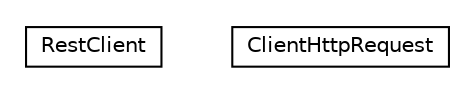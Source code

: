 #!/usr/local/bin/dot
#
# Class diagram 
# Generated by UMLGraph version R5_6-24-gf6e263 (http://www.umlgraph.org/)
#

digraph G {
	edge [fontname="Helvetica",fontsize=10,labelfontname="Helvetica",labelfontsize=10];
	node [fontname="Helvetica",fontsize=10,shape=plaintext];
	nodesep=0.25;
	ranksep=0.5;
	// org.universAAL.ri.restToolkit.RestClient
	c909508 [label=<<table title="org.universAAL.ri.restToolkit.RestClient" border="0" cellborder="1" cellspacing="0" cellpadding="2" port="p" href="./RestClient.html">
		<tr><td><table border="0" cellspacing="0" cellpadding="1">
<tr><td align="center" balign="center"> RestClient </td></tr>
		</table></td></tr>
		</table>>, URL="./RestClient.html", fontname="Helvetica", fontcolor="black", fontsize=10.0];
	// org.universAAL.ri.restToolkit.ClientHttpRequest
	c909509 [label=<<table title="org.universAAL.ri.restToolkit.ClientHttpRequest" border="0" cellborder="1" cellspacing="0" cellpadding="2" port="p" href="./ClientHttpRequest.html">
		<tr><td><table border="0" cellspacing="0" cellpadding="1">
<tr><td align="center" balign="center"> ClientHttpRequest </td></tr>
		</table></td></tr>
		</table>>, URL="./ClientHttpRequest.html", fontname="Helvetica", fontcolor="black", fontsize=10.0];
}

